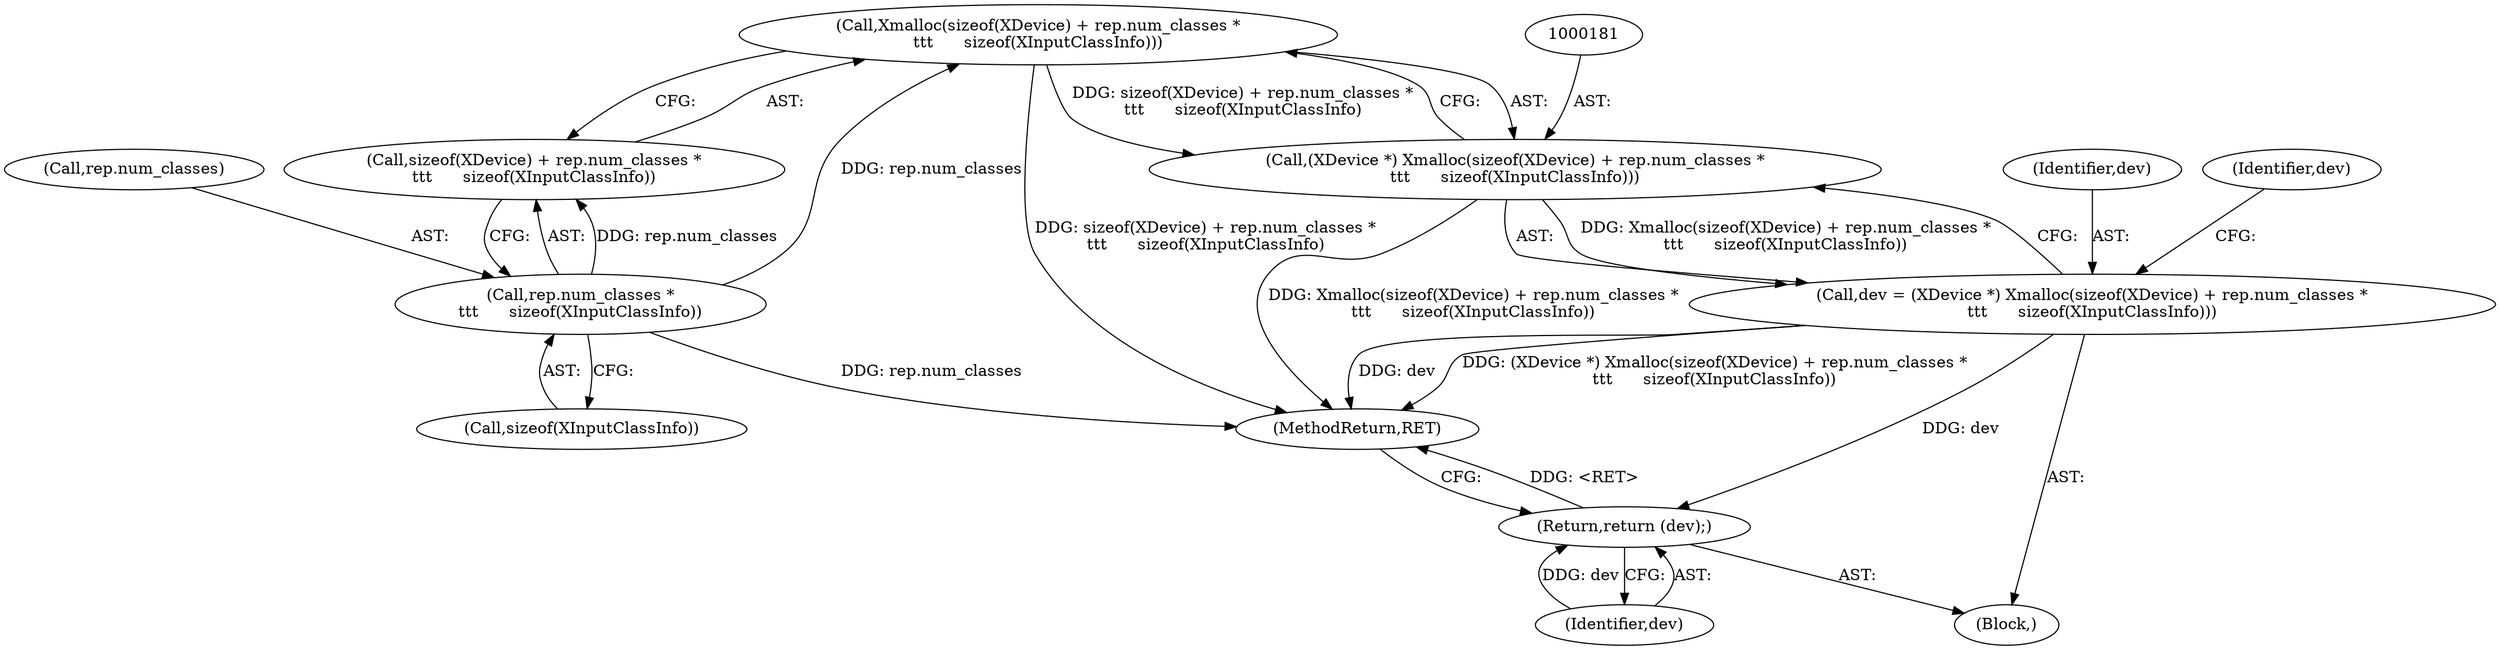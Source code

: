 digraph "1_libXi_19a9cd607de73947fcfb104682f203ffe4e1f4e5_3@API" {
"1000182" [label="(Call,Xmalloc(sizeof(XDevice) + rep.num_classes *\n\t\t\t      sizeof(XInputClassInfo)))"];
"1000186" [label="(Call,rep.num_classes *\n\t\t\t      sizeof(XInputClassInfo))"];
"1000180" [label="(Call,(XDevice *) Xmalloc(sizeof(XDevice) + rep.num_classes *\n\t\t\t      sizeof(XInputClassInfo)))"];
"1000178" [label="(Call,dev = (XDevice *) Xmalloc(sizeof(XDevice) + rep.num_classes *\n\t\t\t      sizeof(XInputClassInfo)))"];
"1000212" [label="(Return,return (dev);)"];
"1000193" [label="(Identifier,dev)"];
"1000214" [label="(MethodReturn,RET)"];
"1000179" [label="(Identifier,dev)"];
"1000187" [label="(Call,rep.num_classes)"];
"1000212" [label="(Return,return (dev);)"];
"1000182" [label="(Call,Xmalloc(sizeof(XDevice) + rep.num_classes *\n\t\t\t      sizeof(XInputClassInfo)))"];
"1000190" [label="(Call,sizeof(XInputClassInfo))"];
"1000105" [label="(Block,)"];
"1000180" [label="(Call,(XDevice *) Xmalloc(sizeof(XDevice) + rep.num_classes *\n\t\t\t      sizeof(XInputClassInfo)))"];
"1000183" [label="(Call,sizeof(XDevice) + rep.num_classes *\n\t\t\t      sizeof(XInputClassInfo))"];
"1000178" [label="(Call,dev = (XDevice *) Xmalloc(sizeof(XDevice) + rep.num_classes *\n\t\t\t      sizeof(XInputClassInfo)))"];
"1000186" [label="(Call,rep.num_classes *\n\t\t\t      sizeof(XInputClassInfo))"];
"1000213" [label="(Identifier,dev)"];
"1000182" -> "1000180"  [label="AST: "];
"1000182" -> "1000183"  [label="CFG: "];
"1000183" -> "1000182"  [label="AST: "];
"1000180" -> "1000182"  [label="CFG: "];
"1000182" -> "1000214"  [label="DDG: sizeof(XDevice) + rep.num_classes *\n\t\t\t      sizeof(XInputClassInfo)"];
"1000182" -> "1000180"  [label="DDG: sizeof(XDevice) + rep.num_classes *\n\t\t\t      sizeof(XInputClassInfo)"];
"1000186" -> "1000182"  [label="DDG: rep.num_classes"];
"1000186" -> "1000183"  [label="AST: "];
"1000186" -> "1000190"  [label="CFG: "];
"1000187" -> "1000186"  [label="AST: "];
"1000190" -> "1000186"  [label="AST: "];
"1000183" -> "1000186"  [label="CFG: "];
"1000186" -> "1000214"  [label="DDG: rep.num_classes"];
"1000186" -> "1000183"  [label="DDG: rep.num_classes"];
"1000180" -> "1000178"  [label="AST: "];
"1000181" -> "1000180"  [label="AST: "];
"1000178" -> "1000180"  [label="CFG: "];
"1000180" -> "1000214"  [label="DDG: Xmalloc(sizeof(XDevice) + rep.num_classes *\n\t\t\t      sizeof(XInputClassInfo))"];
"1000180" -> "1000178"  [label="DDG: Xmalloc(sizeof(XDevice) + rep.num_classes *\n\t\t\t      sizeof(XInputClassInfo))"];
"1000178" -> "1000105"  [label="AST: "];
"1000179" -> "1000178"  [label="AST: "];
"1000193" -> "1000178"  [label="CFG: "];
"1000178" -> "1000214"  [label="DDG: dev"];
"1000178" -> "1000214"  [label="DDG: (XDevice *) Xmalloc(sizeof(XDevice) + rep.num_classes *\n\t\t\t      sizeof(XInputClassInfo))"];
"1000178" -> "1000212"  [label="DDG: dev"];
"1000212" -> "1000105"  [label="AST: "];
"1000212" -> "1000213"  [label="CFG: "];
"1000213" -> "1000212"  [label="AST: "];
"1000214" -> "1000212"  [label="CFG: "];
"1000212" -> "1000214"  [label="DDG: <RET>"];
"1000213" -> "1000212"  [label="DDG: dev"];
}
